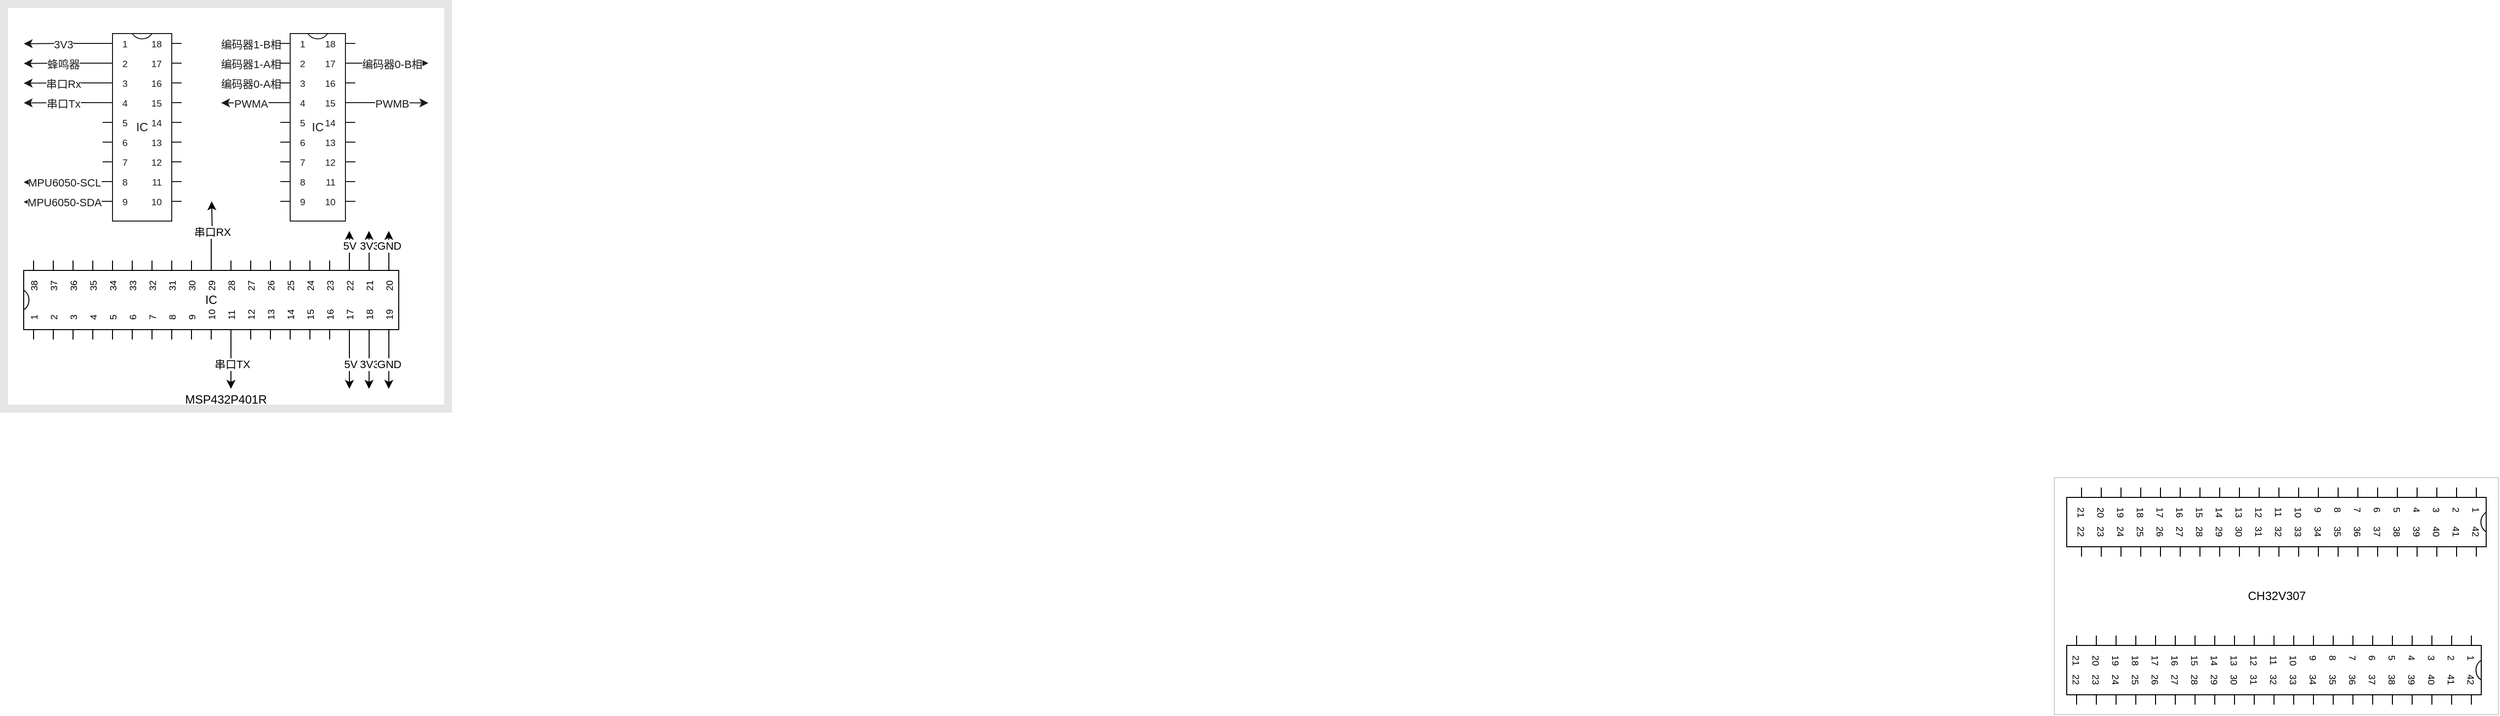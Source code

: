 <mxfile version="21.3.3" type="github">
  <diagram name="第 1 页" id="4RQRIDMLdJYoDIxO6LaD">
    <mxGraphModel dx="2776" dy="725" grid="1" gridSize="10" guides="1" tooltips="1" connect="1" arrows="1" fold="1" page="1" pageScale="1" pageWidth="827" pageHeight="1169" math="0" shadow="0">
      <root>
        <mxCell id="0" />
        <mxCell id="1" parent="0" />
        <mxCell id="7oOkEhp5kZGitP19kNJP-5" value="3V3" style="edgeStyle=orthogonalEdgeStyle;rounded=0;orthogonalLoop=1;jettySize=auto;html=1;exitX=0;exitY=0;exitDx=0;exitDy=10;exitPerimeter=0;" edge="1" parent="1" source="7oOkEhp5kZGitP19kNJP-4">
          <mxGeometry relative="1" as="geometry">
            <mxPoint x="-1620" y="50.294" as="targetPoint" />
          </mxGeometry>
        </mxCell>
        <mxCell id="7oOkEhp5kZGitP19kNJP-6" value="蜂鸣器" style="edgeStyle=orthogonalEdgeStyle;rounded=0;orthogonalLoop=1;jettySize=auto;html=1;exitX=0;exitY=0;exitDx=0;exitDy=30;exitPerimeter=0;" edge="1" parent="1" source="7oOkEhp5kZGitP19kNJP-4">
          <mxGeometry relative="1" as="geometry">
            <mxPoint x="-1620" y="70.294" as="targetPoint" />
          </mxGeometry>
        </mxCell>
        <mxCell id="7oOkEhp5kZGitP19kNJP-7" value="串口Rx" style="edgeStyle=orthogonalEdgeStyle;rounded=0;orthogonalLoop=1;jettySize=auto;html=1;exitX=0;exitY=0;exitDx=0;exitDy=50;exitPerimeter=0;" edge="1" parent="1" source="7oOkEhp5kZGitP19kNJP-4">
          <mxGeometry relative="1" as="geometry">
            <mxPoint x="-1620" y="90.294" as="targetPoint" />
          </mxGeometry>
        </mxCell>
        <mxCell id="7oOkEhp5kZGitP19kNJP-8" value="串口Tx" style="edgeStyle=orthogonalEdgeStyle;rounded=0;orthogonalLoop=1;jettySize=auto;html=1;exitX=0;exitY=0;exitDx=0;exitDy=70;exitPerimeter=0;" edge="1" parent="1" source="7oOkEhp5kZGitP19kNJP-4">
          <mxGeometry relative="1" as="geometry">
            <mxPoint x="-1620" y="110.294" as="targetPoint" />
          </mxGeometry>
        </mxCell>
        <mxCell id="7oOkEhp5kZGitP19kNJP-9" value="MPU6050-SCL" style="edgeStyle=orthogonalEdgeStyle;rounded=0;orthogonalLoop=1;jettySize=auto;html=1;exitX=0;exitY=0;exitDx=0;exitDy=150;exitPerimeter=0;" edge="1" parent="1" source="7oOkEhp5kZGitP19kNJP-4">
          <mxGeometry relative="1" as="geometry">
            <mxPoint x="-1620" y="190.588" as="targetPoint" />
          </mxGeometry>
        </mxCell>
        <mxCell id="7oOkEhp5kZGitP19kNJP-10" value="MPU6050-SDA" style="edgeStyle=orthogonalEdgeStyle;rounded=0;orthogonalLoop=1;jettySize=auto;html=1;exitX=0;exitY=0;exitDx=0;exitDy=170;exitPerimeter=0;" edge="1" parent="1" source="7oOkEhp5kZGitP19kNJP-4">
          <mxGeometry relative="1" as="geometry">
            <mxPoint x="-1620" y="210.588" as="targetPoint" />
          </mxGeometry>
        </mxCell>
        <mxCell id="7oOkEhp5kZGitP19kNJP-4" value="IC" style="shadow=0;dashed=0;align=center;html=1;strokeWidth=1;shape=mxgraph.electrical.logic_gates.dual_inline_ic;labelNames=a,b,c,d,e,f,g,h,i,j,k,l,m,n,o,p,q,r,s,t;whiteSpace=wrap;" vertex="1" parent="1">
          <mxGeometry x="-1540" y="40" width="80" height="190" as="geometry" />
        </mxCell>
        <mxCell id="7oOkEhp5kZGitP19kNJP-12" value="编码器1-B相" style="edgeStyle=orthogonalEdgeStyle;rounded=0;orthogonalLoop=1;jettySize=auto;html=1;exitX=0;exitY=0;exitDx=0;exitDy=10;exitPerimeter=0;" edge="1" parent="1" source="7oOkEhp5kZGitP19kNJP-11">
          <mxGeometry relative="1" as="geometry">
            <mxPoint x="-1420" y="50.294" as="targetPoint" />
          </mxGeometry>
        </mxCell>
        <mxCell id="7oOkEhp5kZGitP19kNJP-13" value="编码器1-A相" style="edgeStyle=orthogonalEdgeStyle;rounded=0;orthogonalLoop=1;jettySize=auto;html=1;exitX=0;exitY=0;exitDx=0;exitDy=30;exitPerimeter=0;" edge="1" parent="1" source="7oOkEhp5kZGitP19kNJP-11">
          <mxGeometry relative="1" as="geometry">
            <mxPoint x="-1420" y="70.294" as="targetPoint" />
          </mxGeometry>
        </mxCell>
        <mxCell id="7oOkEhp5kZGitP19kNJP-14" value="编码器0-A相" style="edgeStyle=orthogonalEdgeStyle;rounded=0;orthogonalLoop=1;jettySize=auto;html=1;exitX=0;exitY=0;exitDx=0;exitDy=50;exitPerimeter=0;" edge="1" parent="1" source="7oOkEhp5kZGitP19kNJP-11">
          <mxGeometry relative="1" as="geometry">
            <mxPoint x="-1420" y="90.294" as="targetPoint" />
          </mxGeometry>
        </mxCell>
        <mxCell id="7oOkEhp5kZGitP19kNJP-15" value="编码器0-B相" style="edgeStyle=orthogonalEdgeStyle;rounded=0;orthogonalLoop=1;jettySize=auto;html=1;exitX=1;exitY=0;exitDx=0;exitDy=30;exitPerimeter=0;" edge="1" parent="1" source="7oOkEhp5kZGitP19kNJP-11">
          <mxGeometry relative="1" as="geometry">
            <mxPoint x="-1210" y="70" as="targetPoint" />
          </mxGeometry>
        </mxCell>
        <mxCell id="7oOkEhp5kZGitP19kNJP-16" value="PWMA" style="edgeStyle=orthogonalEdgeStyle;rounded=0;orthogonalLoop=1;jettySize=auto;html=1;exitX=0;exitY=0;exitDx=0;exitDy=70;exitPerimeter=0;" edge="1" parent="1" source="7oOkEhp5kZGitP19kNJP-11">
          <mxGeometry relative="1" as="geometry">
            <mxPoint x="-1420" y="110.294" as="targetPoint" />
          </mxGeometry>
        </mxCell>
        <mxCell id="7oOkEhp5kZGitP19kNJP-17" value="PWMB" style="edgeStyle=orthogonalEdgeStyle;rounded=0;orthogonalLoop=1;jettySize=auto;html=1;exitX=1;exitY=0;exitDx=0;exitDy=70;exitPerimeter=0;" edge="1" parent="1" source="7oOkEhp5kZGitP19kNJP-11">
          <mxGeometry relative="1" as="geometry">
            <mxPoint x="-1210" y="110.294" as="targetPoint" />
          </mxGeometry>
        </mxCell>
        <mxCell id="7oOkEhp5kZGitP19kNJP-11" value="IC" style="shadow=0;dashed=0;align=center;html=1;strokeWidth=1;shape=mxgraph.electrical.logic_gates.dual_inline_ic;labelNames=a,b,c,d,e,f,g,h,i,j,k,l,m,n,o,p,q,r,s,t;whiteSpace=wrap;" vertex="1" parent="1">
          <mxGeometry x="-1360" y="40" width="76" height="190" as="geometry" />
        </mxCell>
        <mxCell id="7oOkEhp5kZGitP19kNJP-21" value="MSP432P401R" style="rounded=0;whiteSpace=wrap;html=1;opacity=10;strokeWidth=8;verticalAlign=bottom;" vertex="1" parent="1">
          <mxGeometry x="-1640" y="10" width="450" height="410" as="geometry" />
        </mxCell>
        <mxCell id="mtPJdMyPD3it5thuRqm9-3" value="CH32V307" style="rounded=0;whiteSpace=wrap;html=1;direction=west;opacity=20;" vertex="1" parent="1">
          <mxGeometry x="437.5" y="490" width="450" height="240" as="geometry" />
        </mxCell>
        <mxCell id="mtPJdMyPD3it5thuRqm9-5" value="" style="shadow=0;dashed=0;align=center;html=1;strokeWidth=1;shape=mxgraph.electrical.logic_gates.dual_inline_ic;labelNames=a,b,c,d,e,f,g,h,i,j,k,l,m,n,o,p,q,r,s,t;whiteSpace=wrap;direction=south;" vertex="1" parent="1">
          <mxGeometry x="450" y="650" width="420" height="70" as="geometry" />
        </mxCell>
        <mxCell id="mtPJdMyPD3it5thuRqm9-6" value="" style="shadow=0;dashed=0;align=center;html=1;strokeWidth=1;shape=mxgraph.electrical.logic_gates.dual_inline_ic;labelNames=a,b,c,d,e,f,g,h,i,j,k,l,m,n,o,p,q,r,s,t;whiteSpace=wrap;direction=south;" vertex="1" parent="1">
          <mxGeometry x="450" y="500" width="425" height="70" as="geometry" />
        </mxCell>
        <mxCell id="7oOkEhp5kZGitP19kNJP-30" value="串口RX" style="edgeStyle=orthogonalEdgeStyle;rounded=0;orthogonalLoop=1;jettySize=auto;html=1;exitX=1;exitY=0;exitDx=0;exitDy=190;exitPerimeter=0;" edge="1" parent="1" source="7oOkEhp5kZGitP19kNJP-23">
          <mxGeometry relative="1" as="geometry">
            <mxPoint x="-1429.529" y="210" as="targetPoint" />
          </mxGeometry>
        </mxCell>
        <mxCell id="7oOkEhp5kZGitP19kNJP-31" value="串口TX" style="edgeStyle=orthogonalEdgeStyle;rounded=0;orthogonalLoop=1;jettySize=auto;html=1;exitX=0;exitY=0;exitDx=0;exitDy=210;exitPerimeter=0;" edge="1" parent="1" source="7oOkEhp5kZGitP19kNJP-23">
          <mxGeometry relative="1" as="geometry">
            <mxPoint x="-1410" y="400" as="targetPoint" />
          </mxGeometry>
        </mxCell>
        <mxCell id="7oOkEhp5kZGitP19kNJP-32" value="5V" style="edgeStyle=orthogonalEdgeStyle;rounded=0;orthogonalLoop=1;jettySize=auto;html=1;exitX=0;exitY=0;exitDx=0;exitDy=330;exitPerimeter=0;" edge="1" parent="1" source="7oOkEhp5kZGitP19kNJP-23">
          <mxGeometry relative="1" as="geometry">
            <mxPoint x="-1290" y="400" as="targetPoint" />
          </mxGeometry>
        </mxCell>
        <mxCell id="7oOkEhp5kZGitP19kNJP-33" value="5V" style="edgeStyle=orthogonalEdgeStyle;rounded=0;orthogonalLoop=1;jettySize=auto;html=1;exitX=1;exitY=0;exitDx=0;exitDy=330;exitPerimeter=0;" edge="1" parent="1" source="7oOkEhp5kZGitP19kNJP-23">
          <mxGeometry relative="1" as="geometry">
            <mxPoint x="-1290" y="240" as="targetPoint" />
          </mxGeometry>
        </mxCell>
        <mxCell id="7oOkEhp5kZGitP19kNJP-34" value="3V3" style="edgeStyle=orthogonalEdgeStyle;rounded=0;orthogonalLoop=1;jettySize=auto;html=1;exitX=1;exitY=0;exitDx=0;exitDy=350;exitPerimeter=0;" edge="1" parent="1" source="7oOkEhp5kZGitP19kNJP-23">
          <mxGeometry relative="1" as="geometry">
            <mxPoint x="-1270.118" y="240" as="targetPoint" />
          </mxGeometry>
        </mxCell>
        <mxCell id="7oOkEhp5kZGitP19kNJP-35" value="3V3" style="edgeStyle=orthogonalEdgeStyle;rounded=0;orthogonalLoop=1;jettySize=auto;html=1;exitX=0;exitY=0;exitDx=0;exitDy=350;exitPerimeter=0;" edge="1" parent="1" source="7oOkEhp5kZGitP19kNJP-23">
          <mxGeometry relative="1" as="geometry">
            <mxPoint x="-1270.118" y="400" as="targetPoint" />
          </mxGeometry>
        </mxCell>
        <mxCell id="7oOkEhp5kZGitP19kNJP-36" value="GND" style="edgeStyle=orthogonalEdgeStyle;rounded=0;orthogonalLoop=1;jettySize=auto;html=1;exitX=1;exitY=0;exitDx=0;exitDy=370;exitPerimeter=0;" edge="1" parent="1" source="7oOkEhp5kZGitP19kNJP-23">
          <mxGeometry relative="1" as="geometry">
            <mxPoint x="-1250.118" y="240" as="targetPoint" />
          </mxGeometry>
        </mxCell>
        <mxCell id="7oOkEhp5kZGitP19kNJP-37" value="GND" style="edgeStyle=orthogonalEdgeStyle;rounded=0;orthogonalLoop=1;jettySize=auto;html=1;exitX=0;exitY=0;exitDx=0;exitDy=370;exitPerimeter=0;" edge="1" parent="1" source="7oOkEhp5kZGitP19kNJP-23">
          <mxGeometry relative="1" as="geometry">
            <mxPoint x="-1250.118" y="400" as="targetPoint" />
          </mxGeometry>
        </mxCell>
        <mxCell id="7oOkEhp5kZGitP19kNJP-23" value="IC" style="shadow=0;dashed=0;align=center;html=1;strokeWidth=1;shape=mxgraph.electrical.logic_gates.dual_inline_ic;labelNames=a,b,c,d,e,f,g,h,i,j,k,l,m,n,o,p,q,r,s,t;whiteSpace=wrap;direction=north;" vertex="1" parent="1">
          <mxGeometry x="-1620" y="270" width="380" height="80" as="geometry" />
        </mxCell>
      </root>
    </mxGraphModel>
  </diagram>
</mxfile>
